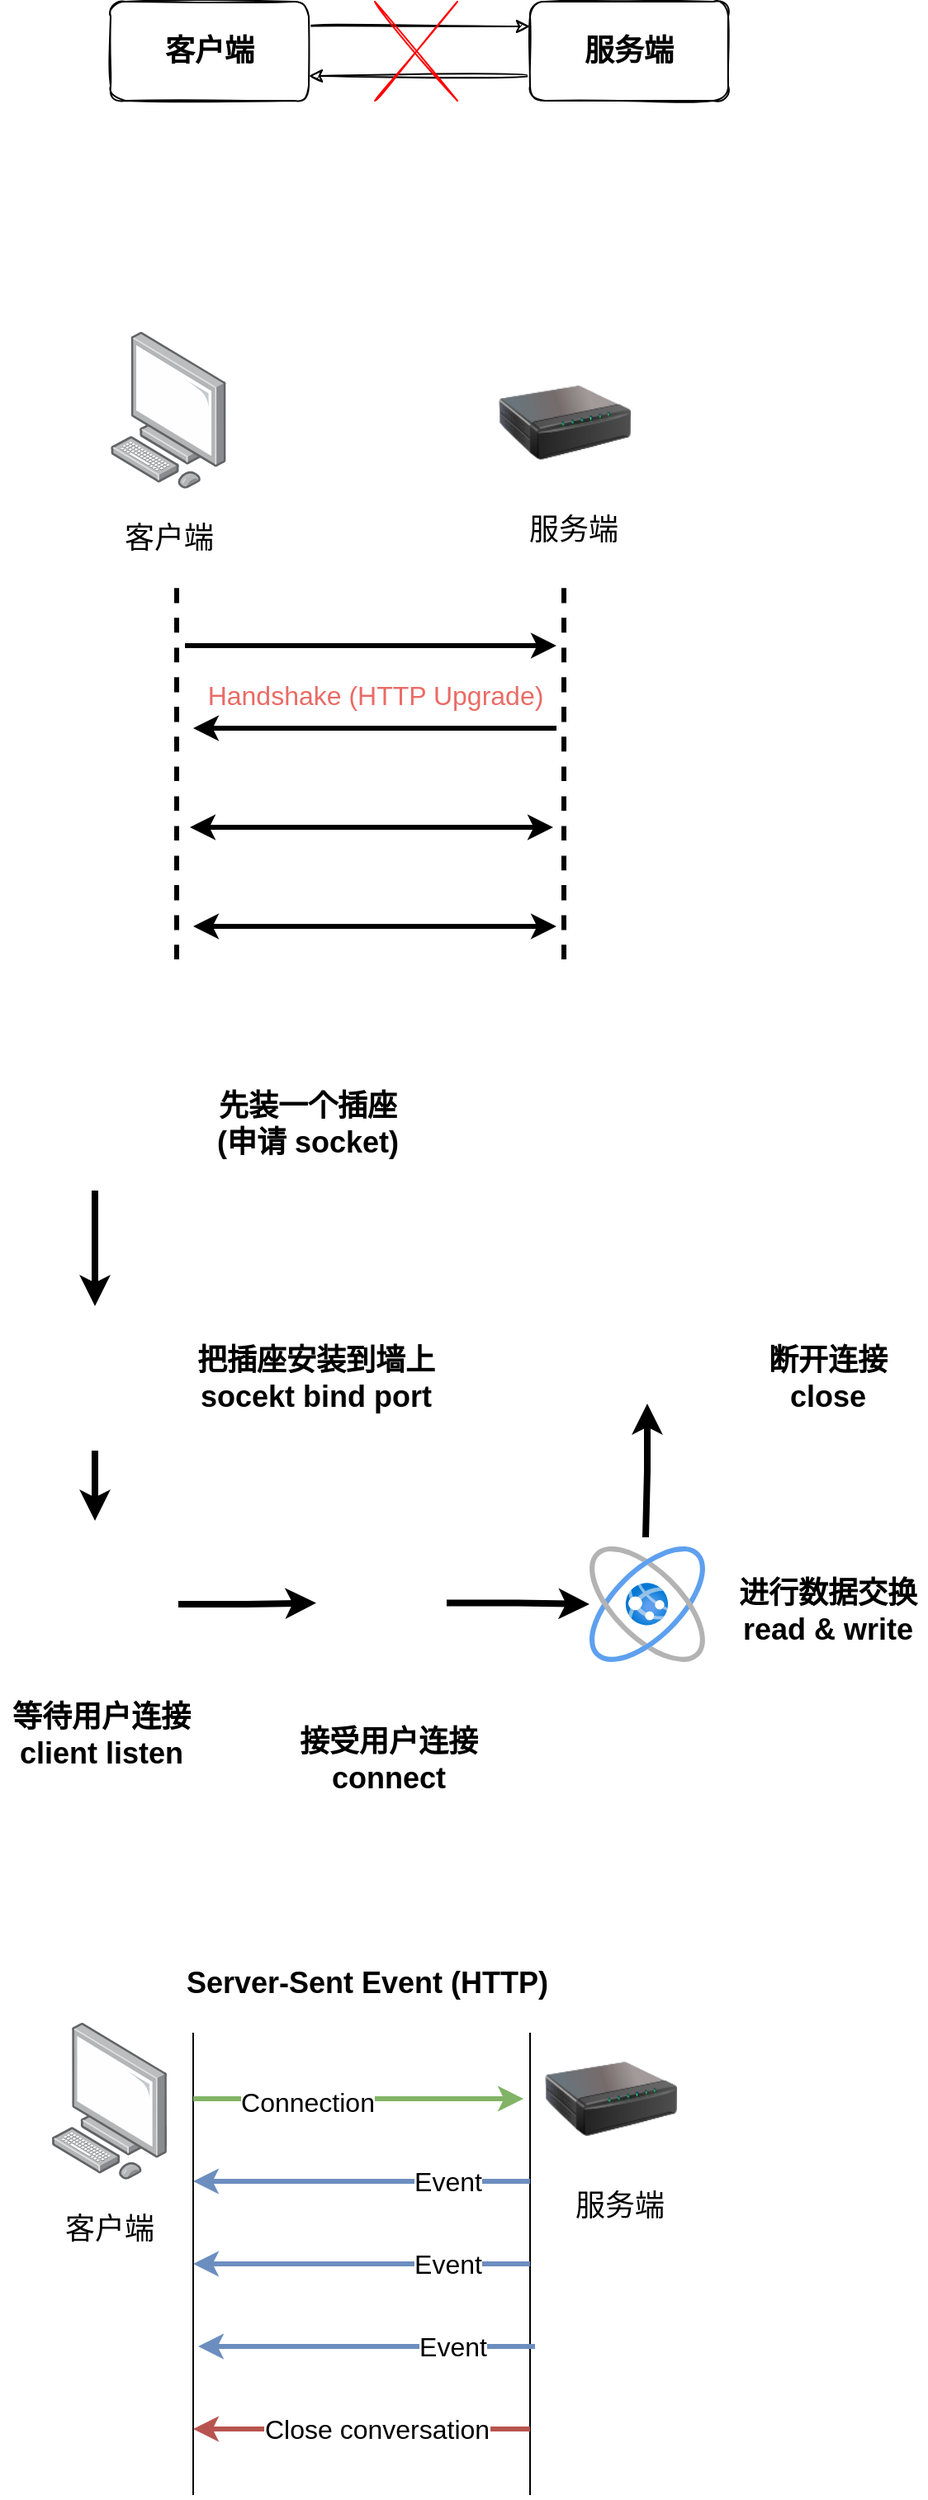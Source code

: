 <mxfile version="16.6.6" type="github">
  <diagram id="-4xD1Iyq92KiHUGiBPbh" name="第 1 页">
    <mxGraphModel dx="1060" dy="625" grid="0" gridSize="10" guides="1" tooltips="1" connect="1" arrows="1" fold="1" page="1" pageScale="1" pageWidth="827" pageHeight="1169" math="0" shadow="0">
      <root>
        <mxCell id="0" />
        <mxCell id="1" parent="0" />
        <mxCell id="8QwcRgRgL07BDc09xjMd-3" style="edgeStyle=orthogonalEdgeStyle;curved=1;rounded=0;sketch=1;orthogonalLoop=1;jettySize=auto;html=1;exitX=1;exitY=0.25;exitDx=0;exitDy=0;entryX=0;entryY=0.25;entryDx=0;entryDy=0;fontSize=18;" parent="1" source="8QwcRgRgL07BDc09xjMd-1" target="8QwcRgRgL07BDc09xjMd-2" edge="1">
          <mxGeometry relative="1" as="geometry" />
        </mxCell>
        <mxCell id="8QwcRgRgL07BDc09xjMd-1" value="客户端" style="rounded=1;whiteSpace=wrap;html=1;fontStyle=1;sketch=1;fontSize=18;" parent="1" vertex="1">
          <mxGeometry x="110" y="50" width="120" height="60" as="geometry" />
        </mxCell>
        <mxCell id="8QwcRgRgL07BDc09xjMd-4" style="edgeStyle=orthogonalEdgeStyle;curved=1;rounded=0;sketch=1;orthogonalLoop=1;jettySize=auto;html=1;exitX=0;exitY=0.75;exitDx=0;exitDy=0;entryX=1;entryY=0.75;entryDx=0;entryDy=0;fontSize=18;" parent="1" source="8QwcRgRgL07BDc09xjMd-2" target="8QwcRgRgL07BDc09xjMd-1" edge="1">
          <mxGeometry relative="1" as="geometry" />
        </mxCell>
        <mxCell id="8QwcRgRgL07BDc09xjMd-2" value="服务端" style="rounded=1;whiteSpace=wrap;html=1;fontStyle=1;sketch=1;fontSize=18;" parent="1" vertex="1">
          <mxGeometry x="364" y="50" width="120" height="60" as="geometry" />
        </mxCell>
        <mxCell id="8QwcRgRgL07BDc09xjMd-6" value="" style="endArrow=none;html=1;rounded=0;sketch=1;fontSize=18;fontColor=#EA6B66;curved=1;strokeColor=#FF0000;" parent="1" edge="1">
          <mxGeometry width="50" height="50" relative="1" as="geometry">
            <mxPoint x="270" y="110" as="sourcePoint" />
            <mxPoint x="320" y="50" as="targetPoint" />
          </mxGeometry>
        </mxCell>
        <mxCell id="8QwcRgRgL07BDc09xjMd-7" value="" style="endArrow=none;html=1;rounded=0;sketch=1;fontSize=18;fontColor=#EA6B66;curved=1;strokeColor=#FF0000;" parent="1" edge="1">
          <mxGeometry width="50" height="50" relative="1" as="geometry">
            <mxPoint x="270" y="50" as="sourcePoint" />
            <mxPoint x="320" y="110" as="targetPoint" />
          </mxGeometry>
        </mxCell>
        <mxCell id="8QwcRgRgL07BDc09xjMd-8" value="" style="points=[];aspect=fixed;html=1;align=center;shadow=0;dashed=0;image;image=img/lib/allied_telesis/computer_and_terminals/Personal_Computer.svg;sketch=1;fontSize=18;fontColor=#EA6B66;" parent="1" vertex="1">
          <mxGeometry x="110" y="250" width="70" height="94.87" as="geometry" />
        </mxCell>
        <mxCell id="8QwcRgRgL07BDc09xjMd-9" value="客户端" style="text;html=1;align=center;verticalAlign=middle;resizable=0;points=[];autosize=1;strokeColor=none;fillColor=none;fontSize=18;fontColor=#000000;" parent="1" vertex="1">
          <mxGeometry x="110" y="360" width="70" height="30" as="geometry" />
        </mxCell>
        <mxCell id="8QwcRgRgL07BDc09xjMd-10" value="" style="image;html=1;image=img/lib/clip_art/networking/Print_Server_128x128.png;sketch=1;fontSize=18;fontColor=#EA6B66;" parent="1" vertex="1">
          <mxGeometry x="345" y="264.87" width="80" height="80" as="geometry" />
        </mxCell>
        <mxCell id="8QwcRgRgL07BDc09xjMd-11" value="服务端" style="text;html=1;align=center;verticalAlign=middle;resizable=0;points=[];autosize=1;strokeColor=none;fillColor=none;fontSize=18;fontColor=#000000;" parent="1" vertex="1">
          <mxGeometry x="355" y="355" width="70" height="30" as="geometry" />
        </mxCell>
        <mxCell id="8QwcRgRgL07BDc09xjMd-12" value="" style="endArrow=none;dashed=1;html=1;rounded=0;sketch=0;fontSize=18;fontColor=#EA6B66;strokeColor=#000000;curved=1;strokeWidth=3;" parent="1" edge="1">
          <mxGeometry width="50" height="50" relative="1" as="geometry">
            <mxPoint x="150" y="630" as="sourcePoint" />
            <mxPoint x="150" y="400" as="targetPoint" />
          </mxGeometry>
        </mxCell>
        <mxCell id="8QwcRgRgL07BDc09xjMd-14" value="" style="endArrow=none;dashed=1;html=1;rounded=0;sketch=0;fontSize=18;fontColor=#EA6B66;strokeColor=#000000;curved=1;strokeWidth=3;" parent="1" edge="1">
          <mxGeometry width="50" height="50" relative="1" as="geometry">
            <mxPoint x="384.5" y="630" as="sourcePoint" />
            <mxPoint x="384.5" y="400" as="targetPoint" />
          </mxGeometry>
        </mxCell>
        <mxCell id="8QwcRgRgL07BDc09xjMd-15" value="" style="endArrow=classic;html=1;rounded=0;sketch=0;fontSize=18;fontColor=#EA6B66;strokeColor=#000000;strokeWidth=3;curved=1;" parent="1" edge="1">
          <mxGeometry width="50" height="50" relative="1" as="geometry">
            <mxPoint x="155" y="440" as="sourcePoint" />
            <mxPoint x="380" y="440" as="targetPoint" />
          </mxGeometry>
        </mxCell>
        <mxCell id="8QwcRgRgL07BDc09xjMd-16" value="" style="endArrow=classic;startArrow=classic;html=1;rounded=0;sketch=0;fontSize=18;fontColor=#EA6B66;strokeColor=#000000;strokeWidth=3;curved=1;" parent="1" edge="1">
          <mxGeometry width="50" height="50" relative="1" as="geometry">
            <mxPoint x="158" y="550" as="sourcePoint" />
            <mxPoint x="378" y="550" as="targetPoint" />
          </mxGeometry>
        </mxCell>
        <mxCell id="8QwcRgRgL07BDc09xjMd-17" value="" style="endArrow=classic;startArrow=classic;html=1;rounded=0;sketch=0;fontSize=18;fontColor=#EA6B66;strokeColor=#000000;strokeWidth=3;curved=1;" parent="1" edge="1">
          <mxGeometry width="50" height="50" relative="1" as="geometry">
            <mxPoint x="160" y="610" as="sourcePoint" />
            <mxPoint x="380" y="610" as="targetPoint" />
          </mxGeometry>
        </mxCell>
        <mxCell id="8QwcRgRgL07BDc09xjMd-18" value="" style="endArrow=classic;html=1;rounded=0;sketch=0;fontSize=18;fontColor=#EA6B66;strokeColor=#000000;strokeWidth=3;curved=1;" parent="1" edge="1">
          <mxGeometry width="50" height="50" relative="1" as="geometry">
            <mxPoint x="380" y="490" as="sourcePoint" />
            <mxPoint x="160" y="490" as="targetPoint" />
          </mxGeometry>
        </mxCell>
        <mxCell id="8QwcRgRgL07BDc09xjMd-21" value="Handshake (HTTP Upgrade)" style="text;html=1;align=center;verticalAlign=middle;resizable=0;points=[];autosize=1;strokeColor=none;fillColor=none;fontSize=16;fontColor=#EA6B66;" parent="1" vertex="1">
          <mxGeometry x="160" y="460" width="220" height="20" as="geometry" />
        </mxCell>
        <mxCell id="cQFdXFadwlv9-VwT_cpA-3" style="edgeStyle=orthogonalEdgeStyle;rounded=0;orthogonalLoop=1;jettySize=auto;html=1;exitX=0.5;exitY=1;exitDx=0;exitDy=0;entryX=0.5;entryY=0;entryDx=0;entryDy=0;strokeWidth=4;" parent="1" source="cQFdXFadwlv9-VwT_cpA-1" target="cQFdXFadwlv9-VwT_cpA-2" edge="1">
          <mxGeometry relative="1" as="geometry" />
        </mxCell>
        <mxCell id="cQFdXFadwlv9-VwT_cpA-1" value="" style="shape=image;html=1;verticalAlign=top;verticalLabelPosition=bottom;labelBackgroundColor=#ffffff;imageAspect=0;aspect=fixed;image=https://cdn1.iconfinder.com/data/icons/science-technology-outline-24-px/24/Internet_outlet_internet_plug_internet_socket_lan_port_telephone_plug-128.png" parent="1" vertex="1">
          <mxGeometry x="60.5" y="690" width="80" height="80" as="geometry" />
        </mxCell>
        <mxCell id="cQFdXFadwlv9-VwT_cpA-8" style="edgeStyle=orthogonalEdgeStyle;rounded=0;orthogonalLoop=1;jettySize=auto;html=1;exitX=0.5;exitY=1;exitDx=0;exitDy=0;strokeWidth=4;" parent="1" source="cQFdXFadwlv9-VwT_cpA-2" target="cQFdXFadwlv9-VwT_cpA-4" edge="1">
          <mxGeometry relative="1" as="geometry" />
        </mxCell>
        <mxCell id="cQFdXFadwlv9-VwT_cpA-2" value="" style="shape=image;html=1;verticalAlign=top;verticalLabelPosition=bottom;labelBackgroundColor=#ffffff;imageAspect=0;aspect=fixed;image=https://cdn3.iconfinder.com/data/icons/essential-pack/32/15-Wall-128.png;strokeWidth=4;" parent="1" vertex="1">
          <mxGeometry x="56.75" y="840" width="87.5" height="87.5" as="geometry" />
        </mxCell>
        <mxCell id="cQFdXFadwlv9-VwT_cpA-9" style="edgeStyle=orthogonalEdgeStyle;rounded=0;orthogonalLoop=1;jettySize=auto;html=1;exitX=1;exitY=0.5;exitDx=0;exitDy=0;entryX=0;entryY=0.25;entryDx=0;entryDy=0;strokeWidth=4;" parent="1" source="cQFdXFadwlv9-VwT_cpA-4" target="cQFdXFadwlv9-VwT_cpA-5" edge="1">
          <mxGeometry relative="1" as="geometry" />
        </mxCell>
        <mxCell id="cQFdXFadwlv9-VwT_cpA-4" value="" style="shape=image;html=1;verticalAlign=top;verticalLabelPosition=bottom;labelBackgroundColor=#ffffff;imageAspect=0;aspect=fixed;image=https://cdn2.iconfinder.com/data/icons/essential-web-4/50/caution-wait-more-dot-square-128.png;strokeWidth=4;" parent="1" vertex="1">
          <mxGeometry x="50" y="970" width="101" height="101" as="geometry" />
        </mxCell>
        <mxCell id="cQFdXFadwlv9-VwT_cpA-10" style="edgeStyle=orthogonalEdgeStyle;rounded=0;orthogonalLoop=1;jettySize=auto;html=1;exitX=1;exitY=0.25;exitDx=0;exitDy=0;strokeWidth=4;" parent="1" source="cQFdXFadwlv9-VwT_cpA-5" target="cQFdXFadwlv9-VwT_cpA-6" edge="1">
          <mxGeometry relative="1" as="geometry" />
        </mxCell>
        <mxCell id="cQFdXFadwlv9-VwT_cpA-5" value="" style="shape=image;html=1;verticalAlign=top;verticalLabelPosition=bottom;labelBackgroundColor=#ffffff;imageAspect=0;aspect=fixed;image=https://cdn2.iconfinder.com/data/icons/crystalproject/Open-Office-Icons/stock_insert-plugin.png;strokeWidth=4;" parent="1" vertex="1">
          <mxGeometry x="234.5" y="1000" width="79" height="79" as="geometry" />
        </mxCell>
        <mxCell id="cQFdXFadwlv9-VwT_cpA-6" value="" style="aspect=fixed;html=1;points=[];align=center;image;fontSize=12;image=img/lib/azure2/general/Website_Power.svg;strokeWidth=4;" parent="1" vertex="1">
          <mxGeometry x="400" y="985.5" width="70" height="70" as="geometry" />
        </mxCell>
        <mxCell id="cQFdXFadwlv9-VwT_cpA-11" style="edgeStyle=orthogonalEdgeStyle;rounded=0;orthogonalLoop=1;jettySize=auto;html=1;exitX=0.5;exitY=0;exitDx=0;exitDy=0;endArrow=none;endFill=0;startArrow=classic;startFill=1;strokeWidth=4;" parent="1" source="cQFdXFadwlv9-VwT_cpA-7" edge="1">
          <mxGeometry relative="1" as="geometry">
            <mxPoint x="434" y="980" as="targetPoint" />
          </mxGeometry>
        </mxCell>
        <mxCell id="cQFdXFadwlv9-VwT_cpA-7" value="" style="shape=image;html=1;verticalAlign=top;verticalLabelPosition=bottom;labelBackgroundColor=#ffffff;imageAspect=0;aspect=fixed;image=https://cdn2.iconfinder.com/data/icons/crystalproject/Open-Office-Icons/stock_insert-plugin.png;rotation=-180;" parent="1" vertex="1">
          <mxGeometry x="395.5" y="820" width="79" height="79" as="geometry" />
        </mxCell>
        <mxCell id="cQFdXFadwlv9-VwT_cpA-12" value="&lt;b&gt;&lt;font style=&quot;font-size: 18px&quot;&gt;先装一个插座&lt;br&gt;(申请 socket)&lt;br&gt;&lt;/font&gt;&lt;/b&gt;" style="text;html=1;align=center;verticalAlign=middle;resizable=0;points=[];autosize=1;strokeColor=none;fillColor=none;" parent="1" vertex="1">
          <mxGeometry x="163.5" y="710" width="130" height="40" as="geometry" />
        </mxCell>
        <mxCell id="cQFdXFadwlv9-VwT_cpA-13" value="&lt;b&gt;把插座安装到墙上&lt;br&gt;socekt bind port&lt;br&gt;&lt;/b&gt;" style="text;html=1;align=center;verticalAlign=middle;resizable=0;points=[];autosize=1;strokeColor=none;fillColor=none;fontSize=18;" parent="1" vertex="1">
          <mxGeometry x="153.5" y="858.75" width="160" height="50" as="geometry" />
        </mxCell>
        <mxCell id="cQFdXFadwlv9-VwT_cpA-14" value="&lt;b&gt;等待用户连接&lt;br&gt;client listen&lt;/b&gt;" style="text;html=1;align=center;verticalAlign=middle;resizable=0;points=[];autosize=1;strokeColor=none;fillColor=none;fontSize=18;" parent="1" vertex="1">
          <mxGeometry x="43.5" y="1074.5" width="120" height="50" as="geometry" />
        </mxCell>
        <mxCell id="cQFdXFadwlv9-VwT_cpA-15" value="&lt;span style=&quot;color: rgba(0 , 0 , 0 , 0) ; font-family: monospace ; font-size: 0px&quot;&gt;%3CmxGraphModel%3E%3Croot%3E%3CmxCell%20id%3D%220%22%2F%3E%3CmxCell%20id%3D%221%22%20parent%3D%220%22%2F%3E%3CmxCell%20id%3D%222%22%20value%3D%22%22%20style%3D%22shape%3Dimage%3Bhtml%3D1%3BverticalAlign%3Dtop%3BverticalLabelPosition%3Dbottom%3BlabelBackgroundColor%3D%23ffffff%3BimageAspect%3D0%3Baspect%3Dfixed%3Bimage%3Dhttps%3A%2F%2Fcdn2.iconfinder.com%2Fdata%2Ficons%2Fcrystalproject%2FOpen-Office-Icons%2Fstock_insert-plugin.png%22%20vertex%3D%221%22%20parent%3D%221%22%3E%3CmxGeometry%20x%3D%22218%22%20y%3D%221100%22%20width%3D%2279%22%20height%3D%2279%22%20as%3D%22geometry%22%2F%3E%3C%2FmxCell%3E%3C%2Froot%3E%3C%2FmxGraphModel%3E&lt;/span&gt;&lt;span style=&quot;color: rgba(0 , 0 , 0 , 0) ; font-family: monospace ; font-size: 0px&quot;&gt;%3CmxGraphModel%3E%3Croot%3E%3CmxCell%20id%3D%220%22%2F%3E%3CmxCell%20id%3D%221%22%20parent%3D%220%22%2F%3E%3CmxCell%20id%3D%222%22%20value%3D%22%22%20style%3D%22shape%3Dimage%3Bhtml%3D1%3BverticalAlign%3Dtop%3BverticalLabelPosition%3Dbottom%3BlabelBackgroundColor%3D%23ffffff%3BimageAspect%3D0%3Baspect%3Dfixed%3Bimage%3Dhttps%3A%2F%2Fcdn2.iconfinder.com%2Fdata%2Ficons%2Fcrystalproject%2FOpen-Office-Icons%2Fstock_insert-plugin.png%22%20vertex%3D%221%22%20parent%3D%221%22%3E%3CmxGeometry%20x%3D%22218%22%20y%3D%221100%22%20width%3D%2279%22%20height%3D%2279%22%20as%3D%22geometry%22%2F%3E%3C%2FmxCell%3E%3C%2Froot%3E%3C%2FmxGraphModel%3E&lt;/span&gt;" style="text;html=1;align=center;verticalAlign=middle;resizable=0;points=[];autosize=1;strokeColor=none;fillColor=none;fontSize=18;" parent="1" vertex="1">
          <mxGeometry x="430" y="1124.5" width="20" height="30" as="geometry" />
        </mxCell>
        <mxCell id="cQFdXFadwlv9-VwT_cpA-16" value="&lt;b&gt;接受用户连接&lt;br&gt;connect&lt;/b&gt;" style="text;html=1;align=center;verticalAlign=middle;resizable=0;points=[];autosize=1;strokeColor=none;fillColor=none;fontSize=18;" parent="1" vertex="1">
          <mxGeometry x="217.5" y="1090" width="120" height="50" as="geometry" />
        </mxCell>
        <mxCell id="cQFdXFadwlv9-VwT_cpA-17" value="&lt;b&gt;进行数据交换&lt;br&gt;read &amp;amp; write&lt;br&gt;&lt;/b&gt;" style="text;html=1;align=center;verticalAlign=middle;resizable=0;points=[];autosize=1;strokeColor=none;fillColor=none;fontSize=18;" parent="1" vertex="1">
          <mxGeometry x="484" y="1000" width="120" height="50" as="geometry" />
        </mxCell>
        <mxCell id="cQFdXFadwlv9-VwT_cpA-18" value="&lt;b&gt;断开连接&lt;br&gt;close&lt;/b&gt;" style="text;html=1;align=center;verticalAlign=middle;resizable=0;points=[];autosize=1;strokeColor=none;fillColor=none;fontSize=18;" parent="1" vertex="1">
          <mxGeometry x="499" y="858.75" width="90" height="50" as="geometry" />
        </mxCell>
        <mxCell id="4c9FB7Rulw4bNumRgNF1-1" value="&lt;b&gt;&lt;font style=&quot;font-size: 18px&quot;&gt;Server-Sent Event (HTTP)&lt;/font&gt;&lt;/b&gt;" style="text;html=1;align=center;verticalAlign=middle;resizable=0;points=[];autosize=1;strokeColor=none;fillColor=none;" vertex="1" parent="1">
          <mxGeometry x="150" y="1240" width="230" height="20" as="geometry" />
        </mxCell>
        <mxCell id="4c9FB7Rulw4bNumRgNF1-10" value="" style="group" vertex="1" connectable="0" parent="1">
          <mxGeometry x="74.25" y="1274" width="70" height="140" as="geometry" />
        </mxCell>
        <mxCell id="4c9FB7Rulw4bNumRgNF1-6" value="" style="points=[];aspect=fixed;html=1;align=center;shadow=0;dashed=0;image;image=img/lib/allied_telesis/computer_and_terminals/Personal_Computer.svg;sketch=1;fontSize=18;fontColor=#EA6B66;" vertex="1" parent="4c9FB7Rulw4bNumRgNF1-10">
          <mxGeometry width="70" height="94.87" as="geometry" />
        </mxCell>
        <mxCell id="4c9FB7Rulw4bNumRgNF1-7" value="客户端" style="text;html=1;align=center;verticalAlign=middle;resizable=0;points=[];autosize=1;strokeColor=none;fillColor=none;fontSize=18;fontColor=#000000;" vertex="1" parent="4c9FB7Rulw4bNumRgNF1-10">
          <mxGeometry y="110" width="70" height="30" as="geometry" />
        </mxCell>
        <mxCell id="4c9FB7Rulw4bNumRgNF1-11" value="" style="group" vertex="1" connectable="0" parent="1">
          <mxGeometry x="373" y="1280" width="80" height="120.13" as="geometry" />
        </mxCell>
        <mxCell id="4c9FB7Rulw4bNumRgNF1-8" value="" style="image;html=1;image=img/lib/clip_art/networking/Print_Server_128x128.png;sketch=1;fontSize=18;fontColor=#EA6B66;" vertex="1" parent="4c9FB7Rulw4bNumRgNF1-11">
          <mxGeometry width="80" height="80" as="geometry" />
        </mxCell>
        <mxCell id="4c9FB7Rulw4bNumRgNF1-9" value="服务端" style="text;html=1;align=center;verticalAlign=middle;resizable=0;points=[];autosize=1;strokeColor=none;fillColor=none;fontSize=18;fontColor=#000000;" vertex="1" parent="4c9FB7Rulw4bNumRgNF1-11">
          <mxGeometry x="10" y="90.13" width="70" height="30" as="geometry" />
        </mxCell>
        <mxCell id="4c9FB7Rulw4bNumRgNF1-12" value="" style="endArrow=none;html=1;rounded=0;fontSize=16;" edge="1" parent="1">
          <mxGeometry width="50" height="50" relative="1" as="geometry">
            <mxPoint x="160" y="1560" as="sourcePoint" />
            <mxPoint x="160" y="1280" as="targetPoint" />
          </mxGeometry>
        </mxCell>
        <mxCell id="4c9FB7Rulw4bNumRgNF1-14" value="" style="endArrow=none;html=1;rounded=0;fontSize=16;" edge="1" parent="1">
          <mxGeometry width="50" height="50" relative="1" as="geometry">
            <mxPoint x="364" y="1560" as="sourcePoint" />
            <mxPoint x="364" y="1280.0" as="targetPoint" />
          </mxGeometry>
        </mxCell>
        <mxCell id="4c9FB7Rulw4bNumRgNF1-15" value="" style="endArrow=classic;html=1;rounded=0;fontSize=16;fillColor=#d5e8d4;gradientColor=#97d077;strokeColor=#82b366;strokeWidth=3;" edge="1" parent="1">
          <mxGeometry width="50" height="50" relative="1" as="geometry">
            <mxPoint x="160" y="1320" as="sourcePoint" />
            <mxPoint x="360" y="1320" as="targetPoint" />
          </mxGeometry>
        </mxCell>
        <mxCell id="4c9FB7Rulw4bNumRgNF1-16" value="Connection" style="edgeLabel;html=1;align=center;verticalAlign=middle;resizable=0;points=[];fontSize=16;" vertex="1" connectable="0" parent="4c9FB7Rulw4bNumRgNF1-15">
          <mxGeometry x="-0.773" y="3" relative="1" as="geometry">
            <mxPoint x="46" y="5" as="offset" />
          </mxGeometry>
        </mxCell>
        <mxCell id="4c9FB7Rulw4bNumRgNF1-17" value="" style="endArrow=classic;html=1;rounded=0;fontSize=16;fillColor=#dae8fc;gradientColor=#7ea6e0;strokeColor=#6c8ebf;strokeWidth=3;" edge="1" parent="1">
          <mxGeometry width="50" height="50" relative="1" as="geometry">
            <mxPoint x="364" y="1370.0" as="sourcePoint" />
            <mxPoint x="160" y="1370" as="targetPoint" />
          </mxGeometry>
        </mxCell>
        <mxCell id="4c9FB7Rulw4bNumRgNF1-18" value="Event" style="edgeLabel;html=1;align=center;verticalAlign=middle;resizable=0;points=[];fontSize=16;" vertex="1" connectable="0" parent="4c9FB7Rulw4bNumRgNF1-17">
          <mxGeometry x="-0.773" y="3" relative="1" as="geometry">
            <mxPoint x="-27" y="-3" as="offset" />
          </mxGeometry>
        </mxCell>
        <mxCell id="4c9FB7Rulw4bNumRgNF1-19" value="" style="endArrow=classic;html=1;rounded=0;fontSize=16;fillColor=#dae8fc;gradientColor=#7ea6e0;strokeColor=#6c8ebf;strokeWidth=3;" edge="1" parent="1">
          <mxGeometry width="50" height="50" relative="1" as="geometry">
            <mxPoint x="364" y="1420.0" as="sourcePoint" />
            <mxPoint x="160" y="1420.0" as="targetPoint" />
          </mxGeometry>
        </mxCell>
        <mxCell id="4c9FB7Rulw4bNumRgNF1-20" value="Event" style="edgeLabel;html=1;align=center;verticalAlign=middle;resizable=0;points=[];fontSize=16;" vertex="1" connectable="0" parent="4c9FB7Rulw4bNumRgNF1-19">
          <mxGeometry x="-0.773" y="3" relative="1" as="geometry">
            <mxPoint x="-27" y="-3" as="offset" />
          </mxGeometry>
        </mxCell>
        <mxCell id="4c9FB7Rulw4bNumRgNF1-21" value="" style="endArrow=classic;html=1;rounded=0;fontSize=16;fillColor=#dae8fc;gradientColor=#7ea6e0;strokeColor=#6c8ebf;strokeWidth=3;" edge="1" parent="1">
          <mxGeometry width="50" height="50" relative="1" as="geometry">
            <mxPoint x="367" y="1470.0" as="sourcePoint" />
            <mxPoint x="163" y="1470.0" as="targetPoint" />
          </mxGeometry>
        </mxCell>
        <mxCell id="4c9FB7Rulw4bNumRgNF1-22" value="Event" style="edgeLabel;html=1;align=center;verticalAlign=middle;resizable=0;points=[];fontSize=16;" vertex="1" connectable="0" parent="4c9FB7Rulw4bNumRgNF1-21">
          <mxGeometry x="-0.773" y="3" relative="1" as="geometry">
            <mxPoint x="-27" y="-3" as="offset" />
          </mxGeometry>
        </mxCell>
        <mxCell id="4c9FB7Rulw4bNumRgNF1-25" value="" style="endArrow=classic;html=1;rounded=0;fontSize=16;fillColor=#f8cecc;gradientColor=#ea6b66;strokeColor=#b85450;strokeWidth=3;" edge="1" parent="1">
          <mxGeometry width="50" height="50" relative="1" as="geometry">
            <mxPoint x="364" y="1520.0" as="sourcePoint" />
            <mxPoint x="160" y="1520.0" as="targetPoint" />
          </mxGeometry>
        </mxCell>
        <mxCell id="4c9FB7Rulw4bNumRgNF1-26" value="Close conversation" style="edgeLabel;html=1;align=center;verticalAlign=middle;resizable=0;points=[];fontSize=16;" vertex="1" connectable="0" parent="4c9FB7Rulw4bNumRgNF1-25">
          <mxGeometry x="-0.773" y="3" relative="1" as="geometry">
            <mxPoint x="-70" y="-3" as="offset" />
          </mxGeometry>
        </mxCell>
      </root>
    </mxGraphModel>
  </diagram>
</mxfile>
